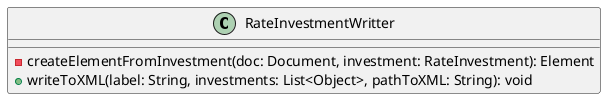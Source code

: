 @startuml RateInvestmentWritter
class RateInvestmentWritter {
    - createElementFromInvestment(doc: Document, investment: RateInvestment): Element
    + writeToXML(label: String, investments: List<Object>, pathToXML: String): void
}
@enduml
